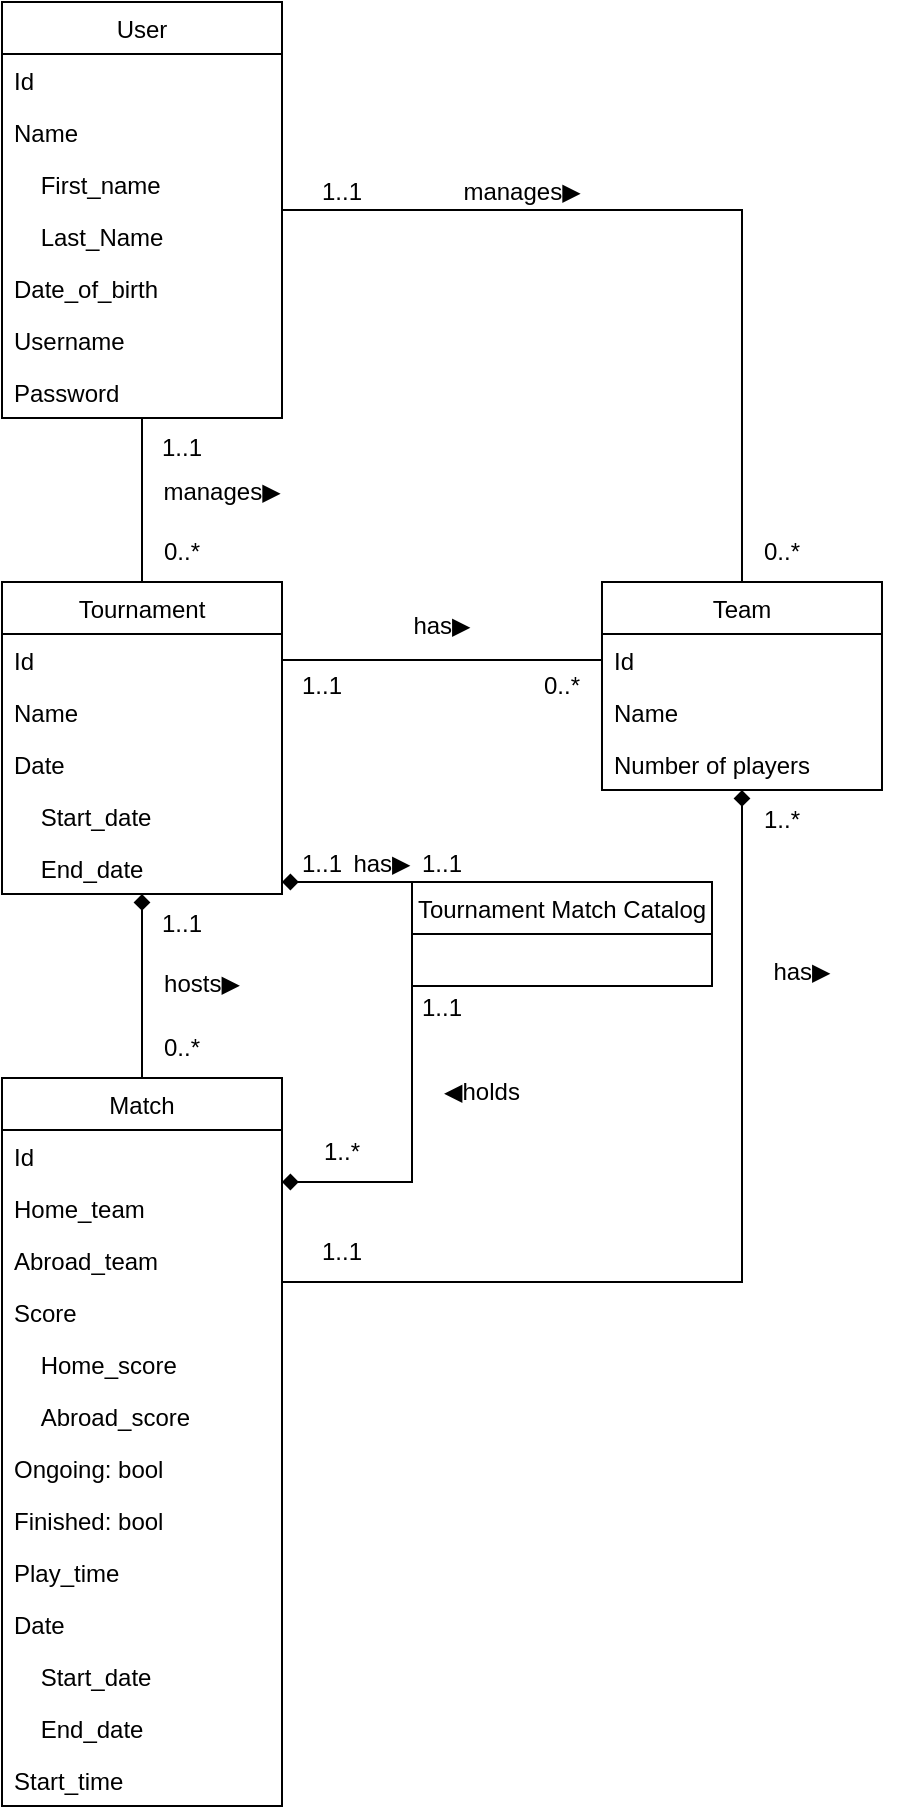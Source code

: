 <mxfile version="16.6.4" type="device"><diagram id="k-U4AqCD0xOytGo1EjBn" name="Page-1"><mxGraphModel dx="1220" dy="1112" grid="1" gridSize="10" guides="1" tooltips="1" connect="1" arrows="1" fold="1" page="1" pageScale="1" pageWidth="827" pageHeight="1169" math="0" shadow="0"><root><mxCell id="0"/><mxCell id="1" parent="0"/><mxCell id="SyDfd2dO-c1DwXBTiXLX-14" style="edgeStyle=orthogonalEdgeStyle;rounded=0;orthogonalLoop=1;jettySize=auto;html=1;entryX=0.5;entryY=0;entryDx=0;entryDy=0;endArrow=none;endFill=0;" edge="1" parent="1" source="SyDfd2dO-c1DwXBTiXLX-6" target="SyDfd2dO-c1DwXBTiXLX-44"><mxGeometry relative="1" as="geometry"><mxPoint x="300" y="36" as="targetPoint"/></mxGeometry></mxCell><mxCell id="SyDfd2dO-c1DwXBTiXLX-94" style="edgeStyle=orthogonalEdgeStyle;rounded=0;jumpStyle=arc;orthogonalLoop=1;jettySize=auto;html=1;entryX=0.5;entryY=0;entryDx=0;entryDy=0;startArrow=none;startFill=0;endArrow=none;endFill=0;" edge="1" parent="1" source="SyDfd2dO-c1DwXBTiXLX-6" target="SyDfd2dO-c1DwXBTiXLX-25"><mxGeometry relative="1" as="geometry"/></mxCell><mxCell id="SyDfd2dO-c1DwXBTiXLX-6" value="User" style="swimlane;fontStyle=0;childLayout=stackLayout;horizontal=1;startSize=26;fillColor=none;horizontalStack=0;resizeParent=1;resizeParentMax=0;resizeLast=0;collapsible=1;marginBottom=0;" vertex="1" parent="1"><mxGeometry width="140" height="208" as="geometry"/></mxCell><mxCell id="SyDfd2dO-c1DwXBTiXLX-99" value="Id" style="text;strokeColor=none;fillColor=none;align=left;verticalAlign=top;spacingLeft=4;spacingRight=4;overflow=hidden;rotatable=0;points=[[0,0.5],[1,0.5]];portConstraint=eastwest;" vertex="1" parent="SyDfd2dO-c1DwXBTiXLX-6"><mxGeometry y="26" width="140" height="26" as="geometry"/></mxCell><mxCell id="SyDfd2dO-c1DwXBTiXLX-98" value="Name" style="text;strokeColor=none;fillColor=none;align=left;verticalAlign=top;spacingLeft=4;spacingRight=4;overflow=hidden;rotatable=0;points=[[0,0.5],[1,0.5]];portConstraint=eastwest;" vertex="1" parent="SyDfd2dO-c1DwXBTiXLX-6"><mxGeometry y="52" width="140" height="26" as="geometry"/></mxCell><mxCell id="SyDfd2dO-c1DwXBTiXLX-104" value="    First_name" style="text;strokeColor=none;fillColor=none;align=left;verticalAlign=top;spacingLeft=4;spacingRight=4;overflow=hidden;rotatable=0;points=[[0,0.5],[1,0.5]];portConstraint=eastwest;" vertex="1" parent="SyDfd2dO-c1DwXBTiXLX-6"><mxGeometry y="78" width="140" height="26" as="geometry"/></mxCell><mxCell id="SyDfd2dO-c1DwXBTiXLX-105" value="    Last_Name" style="text;strokeColor=none;fillColor=none;align=left;verticalAlign=top;spacingLeft=4;spacingRight=4;overflow=hidden;rotatable=0;points=[[0,0.5],[1,0.5]];portConstraint=eastwest;" vertex="1" parent="SyDfd2dO-c1DwXBTiXLX-6"><mxGeometry y="104" width="140" height="26" as="geometry"/></mxCell><mxCell id="SyDfd2dO-c1DwXBTiXLX-147" value="Date_of_birth" style="text;strokeColor=none;fillColor=none;align=left;verticalAlign=top;spacingLeft=4;spacingRight=4;overflow=hidden;rotatable=0;points=[[0,0.5],[1,0.5]];portConstraint=eastwest;" vertex="1" parent="SyDfd2dO-c1DwXBTiXLX-6"><mxGeometry y="130" width="140" height="26" as="geometry"/></mxCell><mxCell id="SyDfd2dO-c1DwXBTiXLX-146" value="Username" style="text;strokeColor=none;fillColor=none;align=left;verticalAlign=top;spacingLeft=4;spacingRight=4;overflow=hidden;rotatable=0;points=[[0,0.5],[1,0.5]];portConstraint=eastwest;" vertex="1" parent="SyDfd2dO-c1DwXBTiXLX-6"><mxGeometry y="156" width="140" height="26" as="geometry"/></mxCell><mxCell id="SyDfd2dO-c1DwXBTiXLX-109" value="Password" style="text;strokeColor=none;fillColor=none;align=left;verticalAlign=top;spacingLeft=4;spacingRight=4;overflow=hidden;rotatable=0;points=[[0,0.5],[1,0.5]];portConstraint=eastwest;" vertex="1" parent="SyDfd2dO-c1DwXBTiXLX-6"><mxGeometry y="182" width="140" height="26" as="geometry"/></mxCell><mxCell id="SyDfd2dO-c1DwXBTiXLX-16" value="manages▶" style="text;html=1;strokeColor=none;fillColor=none;align=center;verticalAlign=middle;whiteSpace=wrap;rounded=0;" vertex="1" parent="1"><mxGeometry x="210" y="80" width="100" height="30" as="geometry"/></mxCell><mxCell id="SyDfd2dO-c1DwXBTiXLX-30" style="edgeStyle=orthogonalEdgeStyle;rounded=0;orthogonalLoop=1;jettySize=auto;html=1;endArrow=none;endFill=0;startArrow=diamond;startFill=1;" edge="1" parent="1" source="SyDfd2dO-c1DwXBTiXLX-25" target="SyDfd2dO-c1DwXBTiXLX-31"><mxGeometry relative="1" as="geometry"><mxPoint x="100" y="430" as="targetPoint"/></mxGeometry></mxCell><mxCell id="SyDfd2dO-c1DwXBTiXLX-25" value="Tournament" style="swimlane;fontStyle=0;childLayout=stackLayout;horizontal=1;startSize=26;fillColor=none;horizontalStack=0;resizeParent=1;resizeParentMax=0;resizeLast=0;collapsible=1;marginBottom=0;" vertex="1" parent="1"><mxGeometry y="290" width="140" height="156" as="geometry"/></mxCell><mxCell id="SyDfd2dO-c1DwXBTiXLX-119" value="Id" style="text;strokeColor=none;fillColor=none;align=left;verticalAlign=top;spacingLeft=4;spacingRight=4;overflow=hidden;rotatable=0;points=[[0,0.5],[1,0.5]];portConstraint=eastwest;" vertex="1" parent="SyDfd2dO-c1DwXBTiXLX-25"><mxGeometry y="26" width="140" height="26" as="geometry"/></mxCell><mxCell id="SyDfd2dO-c1DwXBTiXLX-68" value="Name" style="text;strokeColor=none;fillColor=none;align=left;verticalAlign=top;spacingLeft=4;spacingRight=4;overflow=hidden;rotatable=0;points=[[0,0.5],[1,0.5]];portConstraint=eastwest;" vertex="1" parent="SyDfd2dO-c1DwXBTiXLX-25"><mxGeometry y="52" width="140" height="26" as="geometry"/></mxCell><mxCell id="SyDfd2dO-c1DwXBTiXLX-97" value="Date" style="text;strokeColor=none;fillColor=none;align=left;verticalAlign=top;spacingLeft=4;spacingRight=4;overflow=hidden;rotatable=0;points=[[0,0.5],[1,0.5]];portConstraint=eastwest;" vertex="1" parent="SyDfd2dO-c1DwXBTiXLX-25"><mxGeometry y="78" width="140" height="26" as="geometry"/></mxCell><mxCell id="SyDfd2dO-c1DwXBTiXLX-106" value="    Start_date" style="text;strokeColor=none;fillColor=none;align=left;verticalAlign=top;spacingLeft=4;spacingRight=4;overflow=hidden;rotatable=0;points=[[0,0.5],[1,0.5]];portConstraint=eastwest;" vertex="1" parent="SyDfd2dO-c1DwXBTiXLX-25"><mxGeometry y="104" width="140" height="26" as="geometry"/></mxCell><mxCell id="SyDfd2dO-c1DwXBTiXLX-107" value="    End_date" style="text;strokeColor=none;fillColor=none;align=left;verticalAlign=top;spacingLeft=4;spacingRight=4;overflow=hidden;rotatable=0;points=[[0,0.5],[1,0.5]];portConstraint=eastwest;" vertex="1" parent="SyDfd2dO-c1DwXBTiXLX-25"><mxGeometry y="130" width="140" height="26" as="geometry"/></mxCell><mxCell id="SyDfd2dO-c1DwXBTiXLX-31" value="Match" style="swimlane;fontStyle=0;childLayout=stackLayout;horizontal=1;startSize=26;fillColor=none;horizontalStack=0;resizeParent=1;resizeParentMax=0;resizeLast=0;collapsible=1;marginBottom=0;" vertex="1" parent="1"><mxGeometry y="538" width="140" height="364" as="geometry"/></mxCell><mxCell id="SyDfd2dO-c1DwXBTiXLX-124" value="Id" style="text;strokeColor=none;fillColor=none;align=left;verticalAlign=top;spacingLeft=4;spacingRight=4;overflow=hidden;rotatable=0;points=[[0,0.5],[1,0.5]];portConstraint=eastwest;" vertex="1" parent="SyDfd2dO-c1DwXBTiXLX-31"><mxGeometry y="26" width="140" height="26" as="geometry"/></mxCell><mxCell id="SyDfd2dO-c1DwXBTiXLX-32" value="Home_team" style="text;strokeColor=none;fillColor=none;align=left;verticalAlign=top;spacingLeft=4;spacingRight=4;overflow=hidden;rotatable=0;points=[[0,0.5],[1,0.5]];portConstraint=eastwest;" vertex="1" parent="SyDfd2dO-c1DwXBTiXLX-31"><mxGeometry y="52" width="140" height="26" as="geometry"/></mxCell><mxCell id="SyDfd2dO-c1DwXBTiXLX-33" value="Abroad_team" style="text;strokeColor=none;fillColor=none;align=left;verticalAlign=top;spacingLeft=4;spacingRight=4;overflow=hidden;rotatable=0;points=[[0,0.5],[1,0.5]];portConstraint=eastwest;" vertex="1" parent="SyDfd2dO-c1DwXBTiXLX-31"><mxGeometry y="78" width="140" height="26" as="geometry"/></mxCell><mxCell id="SyDfd2dO-c1DwXBTiXLX-34" value="Score" style="text;strokeColor=none;fillColor=none;align=left;verticalAlign=top;spacingLeft=4;spacingRight=4;overflow=hidden;rotatable=0;points=[[0,0.5],[1,0.5]];portConstraint=eastwest;" vertex="1" parent="SyDfd2dO-c1DwXBTiXLX-31"><mxGeometry y="104" width="140" height="26" as="geometry"/></mxCell><mxCell id="SyDfd2dO-c1DwXBTiXLX-111" value="    Home_score" style="text;strokeColor=none;fillColor=none;align=left;verticalAlign=top;spacingLeft=4;spacingRight=4;overflow=hidden;rotatable=0;points=[[0,0.5],[1,0.5]];portConstraint=eastwest;" vertex="1" parent="SyDfd2dO-c1DwXBTiXLX-31"><mxGeometry y="130" width="140" height="26" as="geometry"/></mxCell><mxCell id="SyDfd2dO-c1DwXBTiXLX-110" value="    Abroad_score" style="text;strokeColor=none;fillColor=none;align=left;verticalAlign=top;spacingLeft=4;spacingRight=4;overflow=hidden;rotatable=0;points=[[0,0.5],[1,0.5]];portConstraint=eastwest;" vertex="1" parent="SyDfd2dO-c1DwXBTiXLX-31"><mxGeometry y="156" width="140" height="26" as="geometry"/></mxCell><mxCell id="SyDfd2dO-c1DwXBTiXLX-64" value="Ongoing: bool" style="text;strokeColor=none;fillColor=none;align=left;verticalAlign=top;spacingLeft=4;spacingRight=4;overflow=hidden;rotatable=0;points=[[0,0.5],[1,0.5]];portConstraint=eastwest;" vertex="1" parent="SyDfd2dO-c1DwXBTiXLX-31"><mxGeometry y="182" width="140" height="26" as="geometry"/></mxCell><mxCell id="SyDfd2dO-c1DwXBTiXLX-127" value="Finished: bool" style="text;strokeColor=none;fillColor=none;align=left;verticalAlign=top;spacingLeft=4;spacingRight=4;overflow=hidden;rotatable=0;points=[[0,0.5],[1,0.5]];portConstraint=eastwest;" vertex="1" parent="SyDfd2dO-c1DwXBTiXLX-31"><mxGeometry y="208" width="140" height="26" as="geometry"/></mxCell><mxCell id="SyDfd2dO-c1DwXBTiXLX-66" value="Play_time" style="text;strokeColor=none;fillColor=none;align=left;verticalAlign=top;spacingLeft=4;spacingRight=4;overflow=hidden;rotatable=0;points=[[0,0.5],[1,0.5]];portConstraint=eastwest;" vertex="1" parent="SyDfd2dO-c1DwXBTiXLX-31"><mxGeometry y="234" width="140" height="26" as="geometry"/></mxCell><mxCell id="SyDfd2dO-c1DwXBTiXLX-128" value="Date" style="text;strokeColor=none;fillColor=none;align=left;verticalAlign=top;spacingLeft=4;spacingRight=4;overflow=hidden;rotatable=0;points=[[0,0.5],[1,0.5]];portConstraint=eastwest;" vertex="1" parent="SyDfd2dO-c1DwXBTiXLX-31"><mxGeometry y="260" width="140" height="26" as="geometry"/></mxCell><mxCell id="SyDfd2dO-c1DwXBTiXLX-129" value="    Start_date" style="text;strokeColor=none;fillColor=none;align=left;verticalAlign=top;spacingLeft=4;spacingRight=4;overflow=hidden;rotatable=0;points=[[0,0.5],[1,0.5]];portConstraint=eastwest;" vertex="1" parent="SyDfd2dO-c1DwXBTiXLX-31"><mxGeometry y="286" width="140" height="26" as="geometry"/></mxCell><mxCell id="SyDfd2dO-c1DwXBTiXLX-130" value="    End_date" style="text;strokeColor=none;fillColor=none;align=left;verticalAlign=top;spacingLeft=4;spacingRight=4;overflow=hidden;rotatable=0;points=[[0,0.5],[1,0.5]];portConstraint=eastwest;" vertex="1" parent="SyDfd2dO-c1DwXBTiXLX-31"><mxGeometry y="312" width="140" height="26" as="geometry"/></mxCell><mxCell id="SyDfd2dO-c1DwXBTiXLX-144" value="Start_time" style="text;strokeColor=none;fillColor=none;align=left;verticalAlign=top;spacingLeft=4;spacingRight=4;overflow=hidden;rotatable=0;points=[[0,0.5],[1,0.5]];portConstraint=eastwest;" vertex="1" parent="SyDfd2dO-c1DwXBTiXLX-31"><mxGeometry y="338" width="140" height="26" as="geometry"/></mxCell><mxCell id="SyDfd2dO-c1DwXBTiXLX-92" style="edgeStyle=orthogonalEdgeStyle;rounded=0;jumpStyle=arc;orthogonalLoop=1;jettySize=auto;html=1;entryX=1;entryY=0.5;entryDx=0;entryDy=0;startArrow=diamond;startFill=1;endArrow=none;endFill=0;" edge="1" parent="1" source="SyDfd2dO-c1DwXBTiXLX-44" target="SyDfd2dO-c1DwXBTiXLX-34"><mxGeometry relative="1" as="geometry"><Array as="points"><mxPoint x="370" y="640"/><mxPoint x="140" y="640"/></Array></mxGeometry></mxCell><mxCell id="SyDfd2dO-c1DwXBTiXLX-44" value="Team" style="swimlane;fontStyle=0;childLayout=stackLayout;horizontal=1;startSize=26;fillColor=none;horizontalStack=0;resizeParent=1;resizeParentMax=0;resizeLast=0;collapsible=1;marginBottom=0;" vertex="1" parent="1"><mxGeometry x="299.997" y="290" width="140" height="104" as="geometry"/></mxCell><mxCell id="SyDfd2dO-c1DwXBTiXLX-65" value="Id" style="text;strokeColor=none;fillColor=none;align=left;verticalAlign=top;spacingLeft=4;spacingRight=4;overflow=hidden;rotatable=0;points=[[0,0.5],[1,0.5]];portConstraint=eastwest;" vertex="1" parent="SyDfd2dO-c1DwXBTiXLX-44"><mxGeometry y="26" width="140" height="26" as="geometry"/></mxCell><mxCell id="SyDfd2dO-c1DwXBTiXLX-50" value="Name" style="text;strokeColor=none;fillColor=none;align=left;verticalAlign=top;spacingLeft=4;spacingRight=4;overflow=hidden;rotatable=0;points=[[0,0.5],[1,0.5]];portConstraint=eastwest;" vertex="1" parent="SyDfd2dO-c1DwXBTiXLX-44"><mxGeometry y="52" width="140" height="26" as="geometry"/></mxCell><mxCell id="SyDfd2dO-c1DwXBTiXLX-67" value="Number of players" style="text;strokeColor=none;fillColor=none;align=left;verticalAlign=top;spacingLeft=4;spacingRight=4;overflow=hidden;rotatable=0;points=[[0,0.5],[1,0.5]];portConstraint=eastwest;" vertex="1" parent="SyDfd2dO-c1DwXBTiXLX-44"><mxGeometry y="78" width="140" height="26" as="geometry"/></mxCell><mxCell id="SyDfd2dO-c1DwXBTiXLX-48" style="edgeStyle=orthogonalEdgeStyle;rounded=0;orthogonalLoop=1;jettySize=auto;html=1;endArrow=none;endFill=0;" edge="1" parent="1"><mxGeometry relative="1" as="geometry"><mxPoint x="140" y="329" as="sourcePoint"/><mxPoint x="300" y="350" as="targetPoint"/><Array as="points"><mxPoint x="300" y="329"/></Array></mxGeometry></mxCell><mxCell id="SyDfd2dO-c1DwXBTiXLX-70" value="1..1" style="text;html=1;strokeColor=none;fillColor=none;align=center;verticalAlign=middle;whiteSpace=wrap;rounded=0;" vertex="1" parent="1"><mxGeometry x="140" y="610" width="60" height="30" as="geometry"/></mxCell><mxCell id="SyDfd2dO-c1DwXBTiXLX-71" value="1..*" style="text;html=1;strokeColor=none;fillColor=none;align=center;verticalAlign=middle;whiteSpace=wrap;rounded=0;" vertex="1" parent="1"><mxGeometry x="360" y="394" width="60" height="30" as="geometry"/></mxCell><mxCell id="SyDfd2dO-c1DwXBTiXLX-73" value="0..*" style="text;html=1;strokeColor=none;fillColor=none;align=center;verticalAlign=middle;whiteSpace=wrap;rounded=0;" vertex="1" parent="1"><mxGeometry x="250" y="327" width="60" height="30" as="geometry"/></mxCell><mxCell id="SyDfd2dO-c1DwXBTiXLX-77" value="1..1" style="text;html=1;strokeColor=none;fillColor=none;align=center;verticalAlign=middle;whiteSpace=wrap;rounded=0;" vertex="1" parent="1"><mxGeometry x="60" y="446" width="60" height="30" as="geometry"/></mxCell><mxCell id="SyDfd2dO-c1DwXBTiXLX-78" value="1..1" style="text;html=1;strokeColor=none;fillColor=none;align=center;verticalAlign=middle;whiteSpace=wrap;rounded=0;" vertex="1" parent="1"><mxGeometry x="60" y="208" width="60" height="30" as="geometry"/></mxCell><mxCell id="SyDfd2dO-c1DwXBTiXLX-80" value="0..*" style="text;html=1;strokeColor=none;fillColor=none;align=center;verticalAlign=middle;whiteSpace=wrap;rounded=0;" vertex="1" parent="1"><mxGeometry x="60" y="508" width="60" height="30" as="geometry"/></mxCell><mxCell id="SyDfd2dO-c1DwXBTiXLX-84" value="0..*" style="text;html=1;strokeColor=none;fillColor=none;align=center;verticalAlign=middle;whiteSpace=wrap;rounded=0;" vertex="1" parent="1"><mxGeometry x="360" y="260" width="60" height="30" as="geometry"/></mxCell><mxCell id="SyDfd2dO-c1DwXBTiXLX-86" value="1..1" style="text;html=1;strokeColor=none;fillColor=none;align=center;verticalAlign=middle;whiteSpace=wrap;rounded=0;" vertex="1" parent="1"><mxGeometry x="130" y="327" width="60" height="30" as="geometry"/></mxCell><mxCell id="SyDfd2dO-c1DwXBTiXLX-90" value="0..*" style="text;html=1;strokeColor=none;fillColor=none;align=center;verticalAlign=middle;whiteSpace=wrap;rounded=0;" vertex="1" parent="1"><mxGeometry x="60" y="260" width="60" height="30" as="geometry"/></mxCell><mxCell id="SyDfd2dO-c1DwXBTiXLX-96" value="1..1" style="text;html=1;strokeColor=none;fillColor=none;align=center;verticalAlign=middle;whiteSpace=wrap;rounded=0;" vertex="1" parent="1"><mxGeometry x="140" y="80" width="60" height="30" as="geometry"/></mxCell><mxCell id="SyDfd2dO-c1DwXBTiXLX-100" value="manages▶" style="text;html=1;strokeColor=none;fillColor=none;align=center;verticalAlign=middle;whiteSpace=wrap;rounded=0;" vertex="1" parent="1"><mxGeometry x="60" y="230" width="100" height="30" as="geometry"/></mxCell><mxCell id="SyDfd2dO-c1DwXBTiXLX-101" value="hosts▶" style="text;html=1;strokeColor=none;fillColor=none;align=center;verticalAlign=middle;whiteSpace=wrap;rounded=0;" vertex="1" parent="1"><mxGeometry x="50" y="476" width="100" height="30" as="geometry"/></mxCell><mxCell id="SyDfd2dO-c1DwXBTiXLX-102" value="has▶" style="text;html=1;strokeColor=none;fillColor=none;align=center;verticalAlign=middle;whiteSpace=wrap;rounded=0;" vertex="1" parent="1"><mxGeometry x="350" y="470" width="100" height="30" as="geometry"/></mxCell><mxCell id="SyDfd2dO-c1DwXBTiXLX-108" value="has▶" style="text;html=1;strokeColor=none;fillColor=none;align=center;verticalAlign=middle;whiteSpace=wrap;rounded=0;" vertex="1" parent="1"><mxGeometry x="170" y="297" width="100" height="30" as="geometry"/></mxCell><mxCell id="SyDfd2dO-c1DwXBTiXLX-112" style="edgeStyle=orthogonalEdgeStyle;rounded=0;jumpStyle=arc;orthogonalLoop=1;jettySize=auto;html=1;startArrow=diamond;startFill=1;endArrow=none;endFill=0;entryX=0;entryY=0;entryDx=0;entryDy=0;" edge="1" parent="1" source="SyDfd2dO-c1DwXBTiXLX-107" target="SyDfd2dO-c1DwXBTiXLX-113"><mxGeometry relative="1" as="geometry"><mxPoint x="210" y="430" as="targetPoint"/><Array as="points"><mxPoint x="170" y="440"/><mxPoint x="170" y="440"/></Array></mxGeometry></mxCell><mxCell id="SyDfd2dO-c1DwXBTiXLX-113" value="Tournament Match Catalog" style="swimlane;fontStyle=0;childLayout=stackLayout;horizontal=1;startSize=26;fillColor=none;horizontalStack=0;resizeParent=1;resizeParentMax=0;resizeLast=0;collapsible=1;marginBottom=0;" vertex="1" parent="1"><mxGeometry x="205" y="440" width="150" height="52" as="geometry"/></mxCell><mxCell id="SyDfd2dO-c1DwXBTiXLX-118" style="edgeStyle=orthogonalEdgeStyle;rounded=0;jumpStyle=arc;orthogonalLoop=1;jettySize=auto;html=1;startArrow=diamond;startFill=1;endArrow=none;endFill=0;exitX=1;exitY=0;exitDx=0;exitDy=0;exitPerimeter=0;" edge="1" parent="1" source="SyDfd2dO-c1DwXBTiXLX-32"><mxGeometry relative="1" as="geometry"><mxPoint x="180" y="590" as="sourcePoint"/><mxPoint x="205" y="490" as="targetPoint"/><Array as="points"><mxPoint x="205" y="590"/></Array></mxGeometry></mxCell><mxCell id="SyDfd2dO-c1DwXBTiXLX-120" value="1..*" style="text;html=1;strokeColor=none;fillColor=none;align=center;verticalAlign=middle;whiteSpace=wrap;rounded=0;" vertex="1" parent="1"><mxGeometry x="140" y="560" width="60" height="30" as="geometry"/></mxCell><mxCell id="SyDfd2dO-c1DwXBTiXLX-121" value="1..1" style="text;html=1;strokeColor=none;fillColor=none;align=center;verticalAlign=middle;whiteSpace=wrap;rounded=0;" vertex="1" parent="1"><mxGeometry x="190" y="488" width="60" height="30" as="geometry"/></mxCell><mxCell id="SyDfd2dO-c1DwXBTiXLX-122" value="1..1" style="text;html=1;strokeColor=none;fillColor=none;align=center;verticalAlign=middle;whiteSpace=wrap;rounded=0;" vertex="1" parent="1"><mxGeometry x="130" y="416" width="60" height="30" as="geometry"/></mxCell><mxCell id="SyDfd2dO-c1DwXBTiXLX-123" value="1..1" style="text;html=1;strokeColor=none;fillColor=none;align=center;verticalAlign=middle;whiteSpace=wrap;rounded=0;" vertex="1" parent="1"><mxGeometry x="190" y="416" width="60" height="30" as="geometry"/></mxCell><mxCell id="SyDfd2dO-c1DwXBTiXLX-125" value="◀holds" style="text;html=1;strokeColor=none;fillColor=none;align=center;verticalAlign=middle;whiteSpace=wrap;rounded=0;" vertex="1" parent="1"><mxGeometry x="190" y="530" width="100" height="30" as="geometry"/></mxCell><mxCell id="SyDfd2dO-c1DwXBTiXLX-126" value="has▶" style="text;html=1;strokeColor=none;fillColor=none;align=center;verticalAlign=middle;whiteSpace=wrap;rounded=0;" vertex="1" parent="1"><mxGeometry x="140" y="416" width="100" height="30" as="geometry"/></mxCell></root></mxGraphModel></diagram></mxfile>